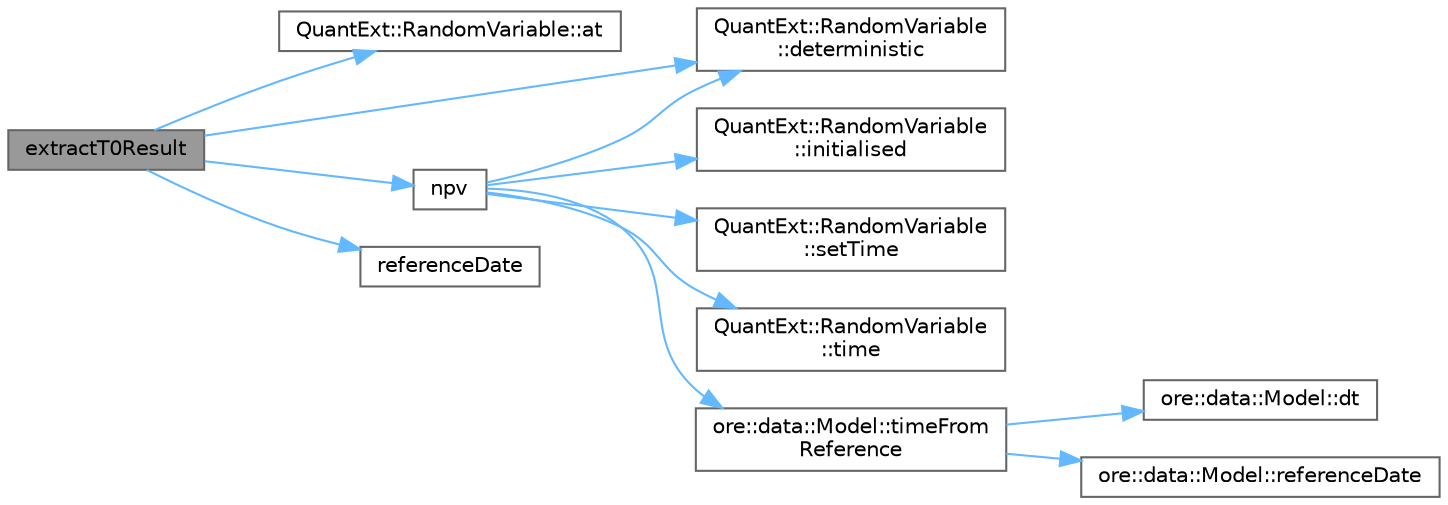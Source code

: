 digraph "extractT0Result"
{
 // INTERACTIVE_SVG=YES
 // LATEX_PDF_SIZE
  bgcolor="transparent";
  edge [fontname=Helvetica,fontsize=10,labelfontname=Helvetica,labelfontsize=10];
  node [fontname=Helvetica,fontsize=10,shape=box,height=0.2,width=0.4];
  rankdir="LR";
  Node1 [label="extractT0Result",height=0.2,width=0.4,color="gray40", fillcolor="grey60", style="filled", fontcolor="black",tooltip=" "];
  Node1 -> Node2 [color="steelblue1",style="solid"];
  Node2 [label="QuantExt::RandomVariable::at",height=0.2,width=0.4,color="grey40", fillcolor="white", style="filled",URL="C:/dev/ORE/documentation/QuantExt/doc/quantext.tag$struct_quant_ext_1_1_random_variable.html#a52b7b894964a2a061ce79c386c3e3e8f",tooltip=" "];
  Node1 -> Node3 [color="steelblue1",style="solid"];
  Node3 [label="QuantExt::RandomVariable\l::deterministic",height=0.2,width=0.4,color="grey40", fillcolor="white", style="filled",URL="C:/dev/ORE/documentation/QuantExt/doc/quantext.tag$struct_quant_ext_1_1_random_variable.html#a6e0fdc031c26ed1d1a956019d2cee4a1",tooltip=" "];
  Node1 -> Node4 [color="steelblue1",style="solid"];
  Node4 [label="npv",height=0.2,width=0.4,color="grey40", fillcolor="white", style="filled",URL="$classore_1_1data_1_1_fd_gaussian_cam.html#a32a74f796461167901dcb7df1c74cbba",tooltip=" "];
  Node4 -> Node3 [color="steelblue1",style="solid"];
  Node4 -> Node5 [color="steelblue1",style="solid"];
  Node5 [label="QuantExt::RandomVariable\l::initialised",height=0.2,width=0.4,color="grey40", fillcolor="white", style="filled",URL="C:/dev/ORE/documentation/QuantExt/doc/quantext.tag$struct_quant_ext_1_1_random_variable.html#adaeda39d7b8cc716a40c4da65b00ba77",tooltip=" "];
  Node4 -> Node6 [color="steelblue1",style="solid"];
  Node6 [label="QuantExt::RandomVariable\l::setTime",height=0.2,width=0.4,color="grey40", fillcolor="white", style="filled",URL="C:/dev/ORE/documentation/QuantExt/doc/quantext.tag$struct_quant_ext_1_1_random_variable.html#a7715599b27d9f0c69d0abd43a2469dd2",tooltip=" "];
  Node4 -> Node7 [color="steelblue1",style="solid"];
  Node7 [label="QuantExt::RandomVariable\l::time",height=0.2,width=0.4,color="grey40", fillcolor="white", style="filled",URL="C:/dev/ORE/documentation/QuantExt/doc/quantext.tag$struct_quant_ext_1_1_random_variable.html#a769e6c6c6680ce0b532bc4efa48db44f",tooltip=" "];
  Node4 -> Node8 [color="steelblue1",style="solid"];
  Node8 [label="ore::data::Model::timeFrom\lReference",height=0.2,width=0.4,color="grey40", fillcolor="white", style="filled",URL="$classore_1_1data_1_1_model.html#a6fead1da49affdddae755f95d693c4f3",tooltip=" "];
  Node8 -> Node9 [color="steelblue1",style="solid"];
  Node9 [label="ore::data::Model::dt",height=0.2,width=0.4,color="grey40", fillcolor="white", style="filled",URL="$classore_1_1data_1_1_model.html#a03ae29747e458dc27b32188899fdbf7a",tooltip=" "];
  Node8 -> Node10 [color="steelblue1",style="solid"];
  Node10 [label="ore::data::Model::referenceDate",height=0.2,width=0.4,color="grey40", fillcolor="white", style="filled",URL="$classore_1_1data_1_1_model.html#a06843bb9dcd2cb5e4ef8185cc5fe57c9",tooltip=" "];
  Node1 -> Node11 [color="steelblue1",style="solid"];
  Node11 [label="referenceDate",height=0.2,width=0.4,color="grey40", fillcolor="white", style="filled",URL="$classore_1_1data_1_1_fd_gaussian_cam.html#a5ce8b0af276b7c06ab424e688ae2d318",tooltip=" "];
}
